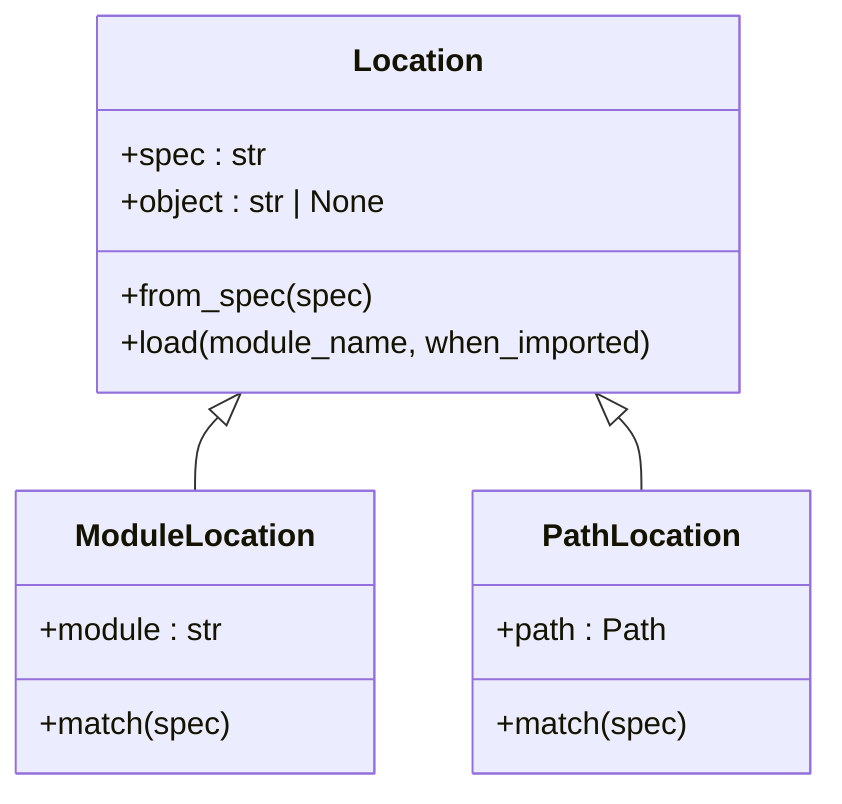 classDiagram
    Location <|-- ModuleLocation
    Location <|-- PathLocation
    click Location href "https://importloc.readthedocs.io/en/latest/api.html#importloc.Location"
    click ModuleLocation href "https://importloc.readthedocs.io/en/latest/api.html#importloc.ModuleLocation"
    click PathLocation href "https://importloc.readthedocs.io/en/latest/api.html#importloc.PathLocation"

    class Location{
        +spec : str
        +object : str | None
        +from_spec(spec)
        +load(module_name, when_imported)
    }

    class ModuleLocation{
        +module : str
        +match(spec)
    }

    class PathLocation{
        +path : Path
        +match(spec)
    }
